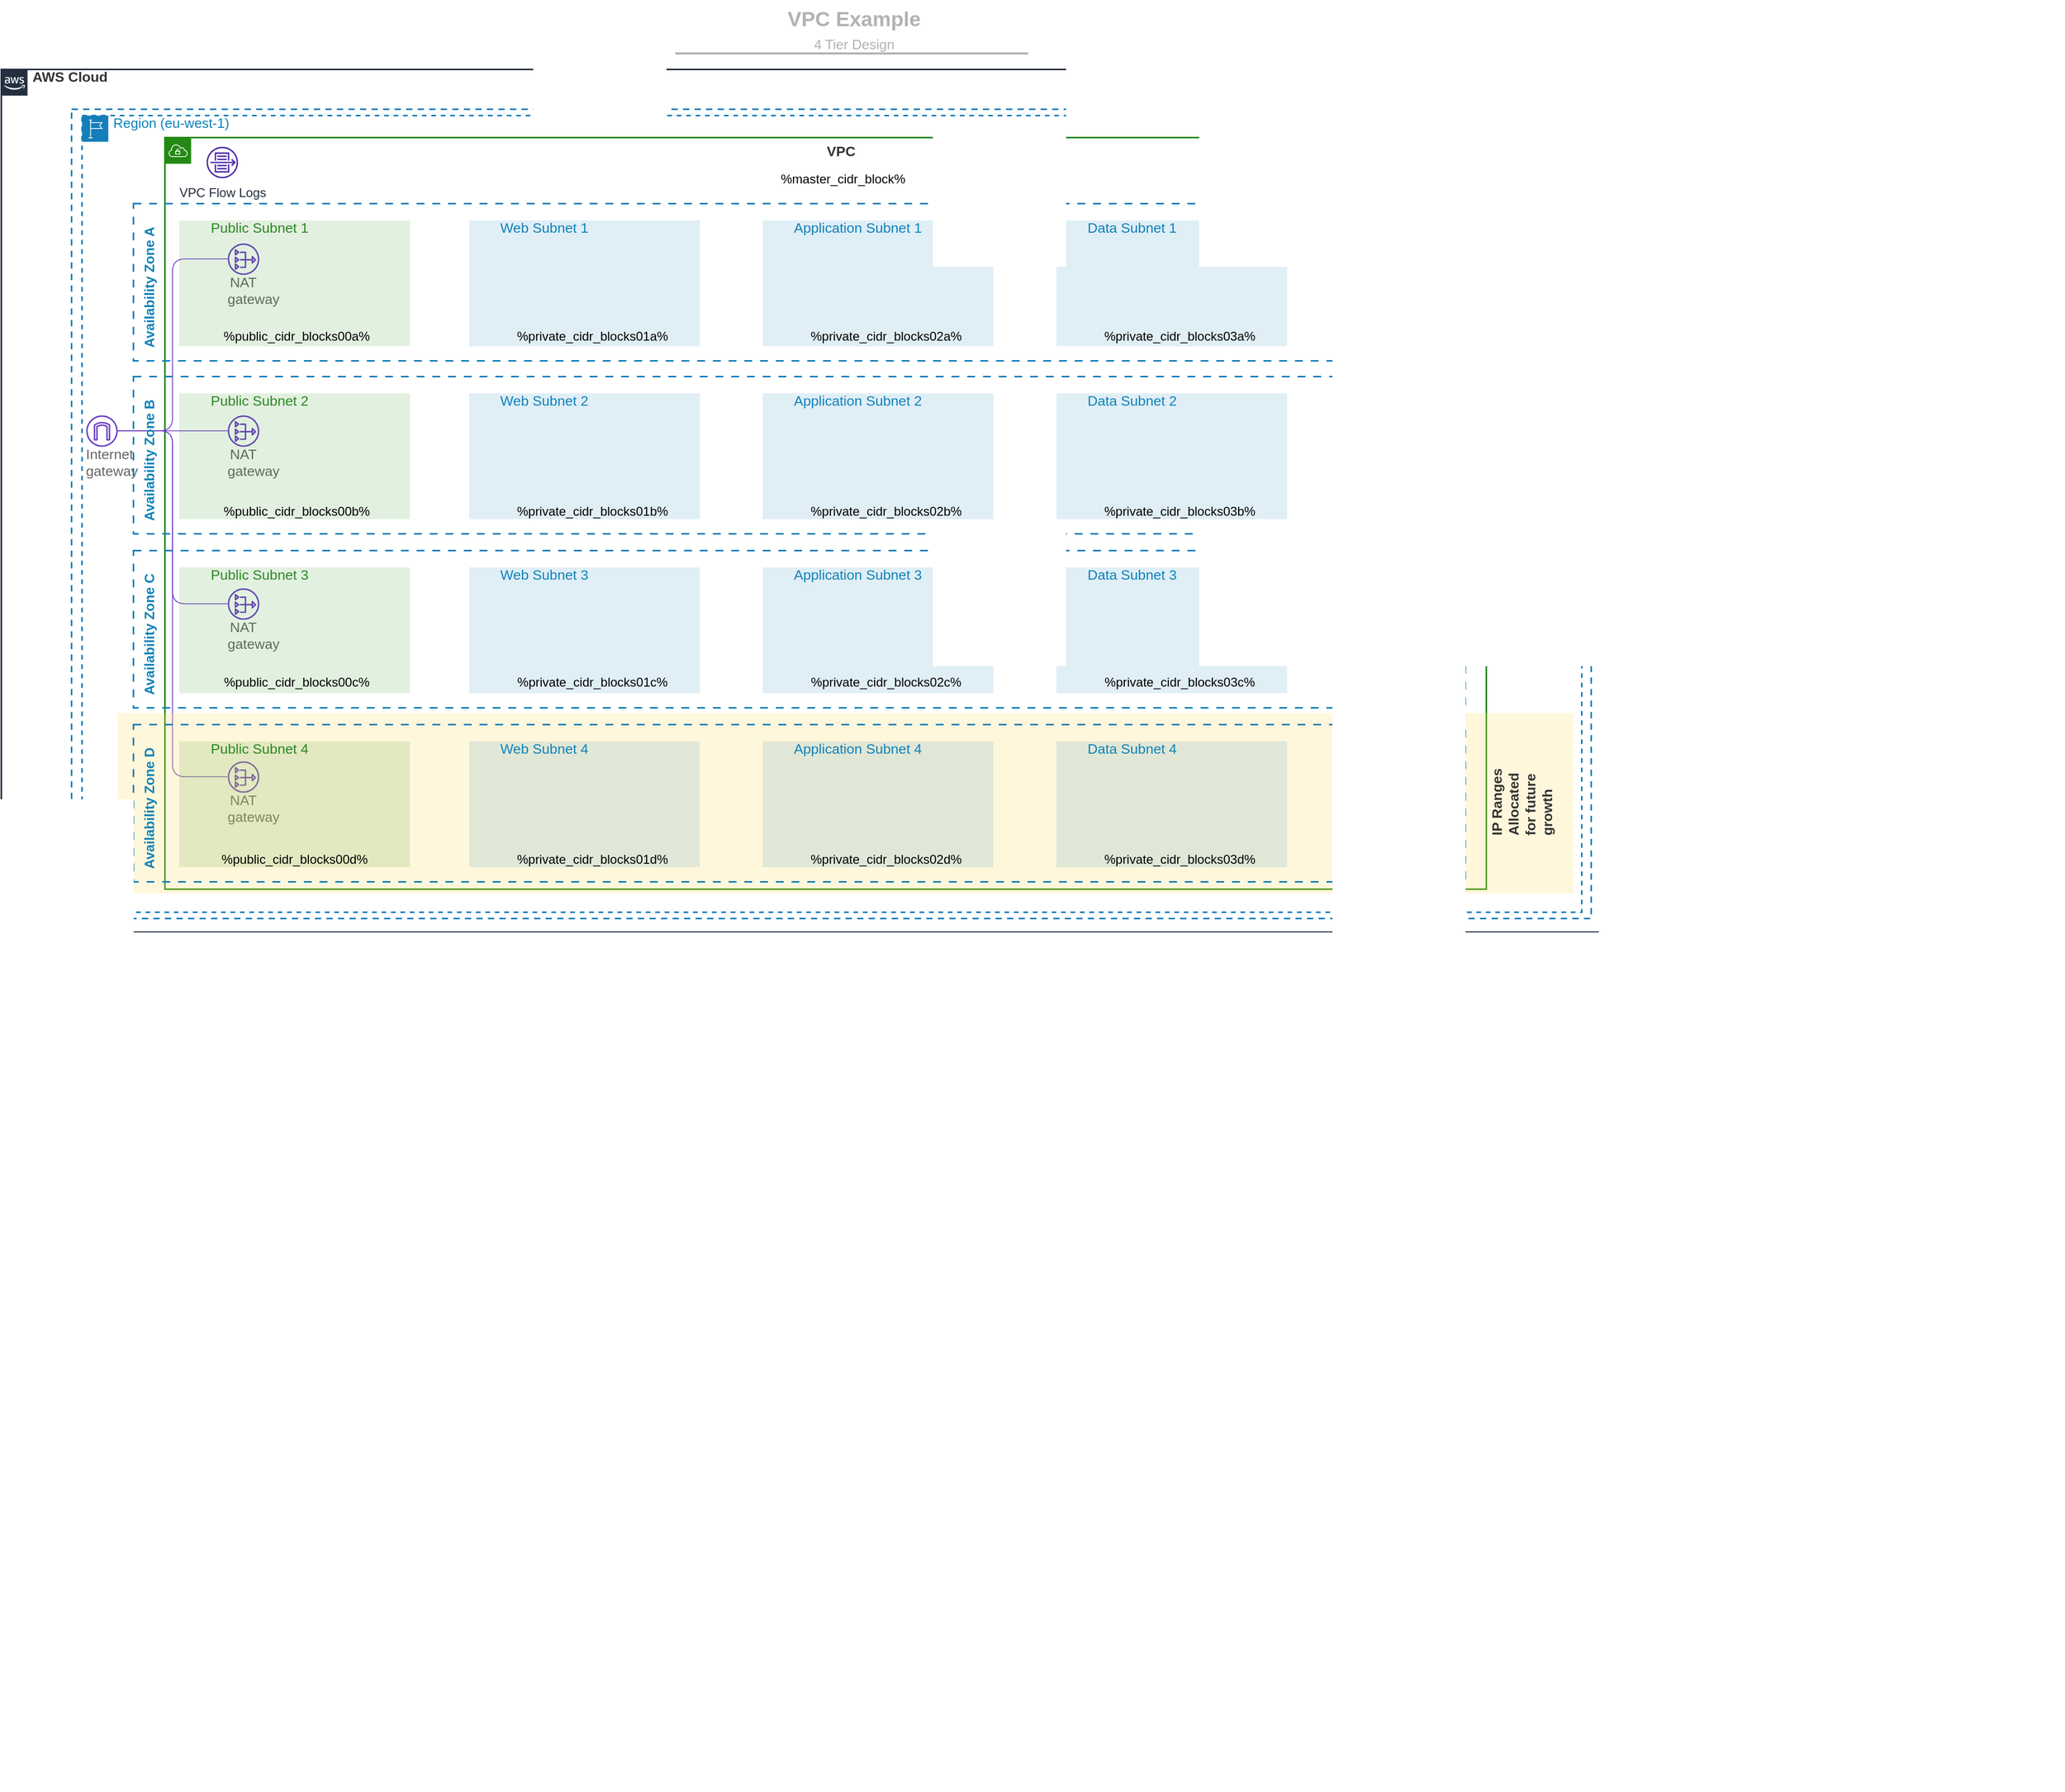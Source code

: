 <mxfile compressed="false" version="20.3.0" type="device">
  <diagram name="4 Tier Design" id="lptEz-B2BHvfUTlyXeJj">
    <mxGraphModel dx="946" dy="1841" grid="1" gridSize="10" guides="1" tooltips="1" connect="1" arrows="1" fold="1" page="1" pageScale="1" pageWidth="1654" pageHeight="1169" math="0" shadow="0">
      <root>
        <mxCell id="pj1l9u-Ld7OoOsmG_GXO-0" />
        <mxCell id="pj1l9u-Ld7OoOsmG_GXO-1" value="Titles Block" style="" parent="pj1l9u-Ld7OoOsmG_GXO-0" />
        <mxCell id="pj1l9u-Ld7OoOsmG_GXO-2" value="" style="group;dropTarget=0;" parent="pj1l9u-Ld7OoOsmG_GXO-1" vertex="1">
          <mxGeometry x="507" y="-1150" width="641" height="89" as="geometry" />
        </mxCell>
        <UserObject AWS_Account_ID="" label="VPC Example" placeholders="1" id="pj1l9u-Ld7OoOsmG_GXO-3">
          <mxCell style="html=1;overflow=block;blockSpacing=1;whiteSpace=wrap;;whiteSpace=wrap;fontSize=19.7;fontColor=#b2b2b2;fontStyle=1;align=center;spacingLeft=7;spacingRight=7;spacingTop=2;spacing=3;strokeOpacity=0;fillOpacity=0;rounded=1;absoluteArcSize=1;arcSize=12;fillColor=#ffffff;strokeWidth=1.5;" parent="pj1l9u-Ld7OoOsmG_GXO-2" vertex="1">
            <mxGeometry width="641" height="30" as="geometry" />
          </mxCell>
        </UserObject>
        <UserObject AWS_Account_ID="" label="" placeholders="1" id="pj1l9u-Ld7OoOsmG_GXO-4">
          <mxCell style="html=1;overflow=block;blockSpacing=1;whiteSpace=wrap;;whiteSpace=wrap;fontSize=11.5;fontColor=#b2b2b2;align=center;spacingLeft=7;spacingRight=7;spacingTop=2;spacing=3;strokeOpacity=0;fillOpacity=0;rounded=1;absoluteArcSize=1;arcSize=12;fillColor=#ffffff;strokeWidth=1.5;" parent="pj1l9u-Ld7OoOsmG_GXO-2" vertex="1">
            <mxGeometry y="45" width="641" height="44" as="geometry" />
          </mxCell>
        </UserObject>
        <UserObject label="%page%" placeholders="1" id="pj1l9u-Ld7OoOsmG_GXO-5">
          <mxCell style="html=1;overflow=block;blockSpacing=1;whiteSpace=wrap;strokeColor=none;fillColor=none;whiteSpace=wrap;fontSize=13;fontColor=#b2b2b2;spacing=3.8;strokeOpacity=100;fillOpacity=100;strokeWidth=0.8;" parent="pj1l9u-Ld7OoOsmG_GXO-2" vertex="1">
            <mxGeometry x="171.77" y="20" width="297.46" height="41" as="geometry" />
          </mxCell>
        </UserObject>
        <UserObject label="" id="pj1l9u-Ld7OoOsmG_GXO-6">
          <mxCell style="html=1;jettySize=18;whiteSpace=wrap;fontSize=13;fontFamily=Helvetica;strokeColor=#b2b2b2;strokeOpacity=100;strokeWidth=2;rounded=0;startArrow=none;;endArrow=none;;endSize=10;startSize=10;" parent="pj1l9u-Ld7OoOsmG_GXO-2" edge="1">
            <mxGeometry width="100" height="100" relative="1" as="geometry">
              <Array as="points" />
              <mxPoint x="150.002" y="50" as="sourcePoint" />
              <mxPoint x="486.463" y="50" as="targetPoint" />
            </mxGeometry>
          </mxCell>
        </UserObject>
        <mxCell id="pj1l9u-Ld7OoOsmG_GXO-7" value="Region" style="" parent="pj1l9u-Ld7OoOsmG_GXO-0" />
        <mxCell id="pj1l9u-Ld7OoOsmG_GXO-8" value="" style="html=1;overflow=block;blockSpacing=1;whiteSpace=wrap;whiteSpace=wrap;fontSize=13.3;fontColor=#333333;fontStyle=1;spacing=0;strokeColor=#232f3e;strokeOpacity=100;fillOpacity=0;fillColor=#000000;strokeWidth=1.5;" parent="pj1l9u-Ld7OoOsmG_GXO-7" vertex="1">
          <mxGeometry x="14" y="-1085" width="1526" height="823" as="geometry" />
        </mxCell>
        <UserObject AWS_Account_ID="" label="AWS Cloud" id="pj1l9u-Ld7OoOsmG_GXO-9">
          <mxCell style="html=1;overflow=block;blockSpacing=1;whiteSpace=wrap;shape=mxgraph.aws4.group;grIcon=mxgraph.aws4.group_aws_cloud_alt;verticalAlign=top;align=left;spacingLeft=30;fillOpacity=100;fillColor=none;whiteSpace=wrap;fontSize=13.3;fontColor=#333333;fontStyle=1;spacing=0;strokeColor=#232f3e;strokeOpacity=100;strokeWidth=1.5;part=1;" parent="pj1l9u-Ld7OoOsmG_GXO-8" vertex="1">
            <mxGeometry width="1526" height="833" as="geometry" />
          </mxCell>
        </UserObject>
        <mxCell id="pj1l9u-Ld7OoOsmG_GXO-10" value="" style="html=1;overflow=block;blockSpacing=1;whiteSpace=wrap;whiteSpace=wrap;fontSize=13;fontColor=#147eba;spacing=0;strokeColor=#147eba;strokeOpacity=100;fillOpacity=0;fillColor=#ffffff;dashed=1;fixDash=1;dashPattern=6 5;strokeWidth=1.5;container=0;" parent="pj1l9u-Ld7OoOsmG_GXO-7" vertex="1">
          <mxGeometry x="81" y="-1047" width="1449" height="772" as="geometry" />
        </mxCell>
        <UserObject AWS_Account_ID="" label="" id="pj1l9u-Ld7OoOsmG_GXO-11">
          <mxCell style="html=1;overflow=block;blockSpacing=1;whiteSpace=wrap;;whiteSpace=wrap;fontSize=13;align=center;spacing=3.8;strokeOpacity=0;fillOpacity=0;fillColor=#ffffff;strokeWidth=1.5;" parent="pj1l9u-Ld7OoOsmG_GXO-7" vertex="1">
            <mxGeometry x="1741" y="492" width="239" height="29" as="geometry" />
          </mxCell>
        </UserObject>
        <UserObject AWS_Account_ID="" label="Region (eu-west-1)" Region="eu-west-1" Type="Region" id="pj1l9u-Ld7OoOsmG_GXO-12">
          <mxCell style="html=1;overflow=block;blockSpacing=1;whiteSpace=wrap;shape=mxgraph.aws4.group;grIcon=mxgraph.aws4.group_region;verticalAlign=top;align=left;spacingLeft=30;fillOpacity=100;dashed=1;fontColor=#0E82B8;fillColor=none;whiteSpace=wrap;fontSize=13;spacing=0;strokeColor=#147eba;strokeOpacity=100;strokeWidth=1.5;part=1;" parent="pj1l9u-Ld7OoOsmG_GXO-7" vertex="1">
            <mxGeometry x="91" y="-1041" width="1430" height="760" as="geometry" />
          </mxCell>
        </UserObject>
        <mxCell id="pj1l9u-Ld7OoOsmG_GXO-17" value="VPC" style="" parent="pj1l9u-Ld7OoOsmG_GXO-0" />
        <object label="" Region="eu-west-1" VPC_ID="" id="pj1l9u-Ld7OoOsmG_GXO-18">
          <mxCell style="group;dropTarget=0;" parent="pj1l9u-Ld7OoOsmG_GXO-17" vertex="1">
            <mxGeometry x="170" y="-1020" width="1260" height="717" as="geometry" />
          </mxCell>
        </object>
        <mxCell id="pj1l9u-Ld7OoOsmG_GXO-19" value="" style="html=1;overflow=block;blockSpacing=1;whiteSpace=wrap;whiteSpace=wrap;fontSize=13.3;fontColor=#333333;fontStyle=1;align=left;spacing=0;strokeColor=#248814;strokeOpacity=100;fillOpacity=0;fillColor=#000000;strokeWidth=1.5;" parent="pj1l9u-Ld7OoOsmG_GXO-18" vertex="1">
          <mxGeometry width="1260" height="717" as="geometry" />
        </mxCell>
        <UserObject AWS_Account_ID="" label="&lt;div style=&quot;display: flex ; justify-content: center ; text-align: center ; align-items: baseline ; font-size: 0 ; line-height: 1.25 ; margin-top: -2px&quot;&gt;&lt;span&gt;&lt;span style=&quot;font-size: 13.3px ; color: rgb(51 , 51 , 51) ; font-weight: bold ; line-height: 2.4&quot;&gt;VPC&lt;/span&gt;&lt;/span&gt;&lt;/div&gt;" Instance_Tenancy="default" CIDR_Block="" Region="eu-west-1" Type="Virtual Private Cloud" VPC_ID="" id="pj1l9u-Ld7OoOsmG_GXO-20">
          <mxCell style="html=1;overflow=block;blockSpacing=1;whiteSpace=wrap;shape=mxgraph.aws4.group;grIcon=mxgraph.aws4.group_vpc;verticalAlign=top;align=left;spacingLeft=30;fillOpacity=100;fontColor=#2C8723;fillColor=none;whiteSpace=wrap;fontSize=13;spacing=0;strokeColor=#248814;strokeOpacity=100;strokeWidth=1.5;part=1;" parent="pj1l9u-Ld7OoOsmG_GXO-19" vertex="1">
            <mxGeometry width="1260" height="717" as="geometry" />
          </mxCell>
        </UserObject>
        <mxCell id="pj1l9u-Ld7OoOsmG_GXO-21" value="VPC Services" style="locked=1;" parent="pj1l9u-Ld7OoOsmG_GXO-0" />
        <mxCell id="pj1l9u-Ld7OoOsmG_GXO-23" value="VPC Flow Logs" style="sketch=0;outlineConnect=0;fontColor=#232F3E;gradientColor=none;fillColor=#4D27AA;strokeColor=none;dashed=0;verticalLabelPosition=bottom;verticalAlign=top;align=center;html=1;fontSize=12;fontStyle=0;aspect=fixed;pointerEvents=1;shape=mxgraph.aws4.flow_logs;" parent="pj1l9u-Ld7OoOsmG_GXO-21" vertex="1">
          <mxGeometry x="210" y="-1011" width="30" height="30" as="geometry" />
        </mxCell>
        <mxCell id="pj1l9u-Ld7OoOsmG_GXO-24" value="NAT GW" style="" parent="pj1l9u-Ld7OoOsmG_GXO-0" />
        <UserObject AWS_Account_ID="" label="NAT gateway" Region="eu-west-1" Availability_Zone="eu-west-1d" Type="NAT Gateway" VPC_ID="" id="pj1l9u-Ld7OoOsmG_GXO-25">
          <mxCell style="html=1;overflow=block;blockSpacing=1;whiteSpace=wrap;shape=mxgraph.aws4.nat_gateway;labelPosition=center;verticalLabelPosition=bottom;align=center;verticalAlign=top;strokeColor=none;whiteSpace=wrap;fontSize=13.3;fontColor=#666666;spacing=0;strokeOpacity=0;fillColor=#693cc5;strokeWidth=1.5;" parent="pj1l9u-Ld7OoOsmG_GXO-24" vertex="1">
            <mxGeometry x="230" y="-425" width="30" height="30" as="geometry" />
          </mxCell>
        </UserObject>
        <UserObject AWS_Account_ID="" label="NAT gateway" Availability_Zone="eu-west-1a" Region="eu-west-1" Type="NAT Gateway" VPC_ID="" id="pj1l9u-Ld7OoOsmG_GXO-26">
          <mxCell style="html=1;overflow=block;blockSpacing=1;whiteSpace=wrap;shape=mxgraph.aws4.nat_gateway;labelPosition=center;verticalLabelPosition=bottom;align=center;verticalAlign=top;strokeColor=none;whiteSpace=wrap;fontSize=13.3;fontColor=#666666;spacing=0;strokeOpacity=0;fillColor=#693cc5;strokeWidth=1.5;" parent="pj1l9u-Ld7OoOsmG_GXO-24" vertex="1">
            <mxGeometry x="230" y="-919" width="30" height="30" as="geometry" />
          </mxCell>
        </UserObject>
        <UserObject AWS_Account_ID="" label="NAT gateway" Region="eu-west-1" Availability_Zone="eu-west-1b" Type="NAT Gateway" VPC_ID="" id="pj1l9u-Ld7OoOsmG_GXO-27">
          <mxCell style="html=1;overflow=block;blockSpacing=1;whiteSpace=wrap;shape=mxgraph.aws4.nat_gateway;labelPosition=center;verticalLabelPosition=bottom;align=center;verticalAlign=top;strokeColor=none;whiteSpace=wrap;fontSize=13.3;fontColor=#666666;spacing=0;strokeOpacity=0;fillColor=#693cc5;strokeWidth=1.5;" parent="pj1l9u-Ld7OoOsmG_GXO-24" vertex="1">
            <mxGeometry x="230" y="-755" width="30" height="30" as="geometry" />
          </mxCell>
        </UserObject>
        <UserObject AWS_Account_ID="" label="Internet gateway" Region="eu-west-1" Type="Internet Gateway" VPC_ID="" id="pj1l9u-Ld7OoOsmG_GXO-28">
          <mxCell style="html=1;overflow=block;blockSpacing=1;whiteSpace=wrap;shape=mxgraph.aws4.internet_gateway;labelPosition=center;verticalLabelPosition=bottom;align=center;verticalAlign=top;strokeColor=none;whiteSpace=wrap;fontSize=13.3;fontColor=#666666;spacing=0;strokeOpacity=0;fillColor=#693cc5;strokeWidth=1.5;" parent="pj1l9u-Ld7OoOsmG_GXO-24" vertex="1">
            <mxGeometry x="95" y="-755" width="30" height="30" as="geometry" />
          </mxCell>
        </UserObject>
        <UserObject AWS_Account_ID="" label="NAT gateway" Region="eu-west-1" Availability_Zone="eu-west-1c" Type="NAT Gateway" VPC_ID="" id="pj1l9u-Ld7OoOsmG_GXO-29">
          <mxCell style="html=1;overflow=block;blockSpacing=1;whiteSpace=wrap;shape=mxgraph.aws4.nat_gateway;labelPosition=center;verticalLabelPosition=bottom;align=center;verticalAlign=top;strokeColor=none;whiteSpace=wrap;fontSize=13.3;fontColor=#666666;spacing=0;strokeOpacity=0;fillColor=#693cc5;strokeWidth=1.5;" parent="pj1l9u-Ld7OoOsmG_GXO-24" vertex="1">
            <mxGeometry x="230" y="-590" width="30" height="30" as="geometry" />
          </mxCell>
        </UserObject>
        <UserObject AWS_Account_ID="" label="" Availability_Zone="eu-west-1a" Region="eu-west-1" VPC_ID="" id="pj1l9u-Ld7OoOsmG_GXO-30">
          <mxCell style="html=1;jettySize=18;whiteSpace=wrap;fontSize=13;strokeColor=#693cc5;strokeOpacity=100;strokeWidth=0.8;rounded=1;arcSize=24;edgeStyle=orthogonalEdgeStyle;startArrow=none;;endArrow=none;;exitX=1;exitY=0.5;exitPerimeter=0;entryX=0;entryY=0.5;entryPerimeter=0;" parent="pj1l9u-Ld7OoOsmG_GXO-24" source="pj1l9u-Ld7OoOsmG_GXO-28" target="pj1l9u-Ld7OoOsmG_GXO-26" edge="1">
            <mxGeometry x="95" y="-905" width="100" height="100" as="geometry">
              <Array as="points" />
            </mxGeometry>
          </mxCell>
        </UserObject>
        <UserObject AWS_Account_ID="" label="" Availability_Zone="eu-west-1b" Region="eu-west-1" id="pj1l9u-Ld7OoOsmG_GXO-31">
          <mxCell style="html=1;jettySize=18;whiteSpace=wrap;fontSize=13;strokeColor=#693cc5;strokeOpacity=100;strokeWidth=0.8;rounded=1;arcSize=24;edgeStyle=orthogonalEdgeStyle;startArrow=none;;endArrow=none;;exitX=0;exitY=0.5;exitPerimeter=0;entryX=1;entryY=0.5;entryPerimeter=0;" parent="pj1l9u-Ld7OoOsmG_GXO-24" source="pj1l9u-Ld7OoOsmG_GXO-27" target="pj1l9u-Ld7OoOsmG_GXO-28" edge="1">
            <mxGeometry x="95" y="-905" width="100" height="100" as="geometry">
              <Array as="points" />
            </mxGeometry>
          </mxCell>
        </UserObject>
        <UserObject AWS_Account_ID="" label="" Availability_Zone="eu-west-1c" Region="eu-west-1" id="pj1l9u-Ld7OoOsmG_GXO-32">
          <mxCell style="html=1;jettySize=18;whiteSpace=wrap;fontSize=13;strokeColor=#693cc5;strokeOpacity=100;strokeWidth=0.8;rounded=1;arcSize=24;edgeStyle=orthogonalEdgeStyle;startArrow=none;;endArrow=none;;exitX=0;exitY=0.5;exitPerimeter=0;entryX=1;entryY=0.5;entryPerimeter=0;" parent="pj1l9u-Ld7OoOsmG_GXO-24" source="pj1l9u-Ld7OoOsmG_GXO-29" target="pj1l9u-Ld7OoOsmG_GXO-28" edge="1">
            <mxGeometry x="95" y="-905" width="100" height="100" as="geometry">
              <Array as="points" />
            </mxGeometry>
          </mxCell>
        </UserObject>
        <UserObject AWS_Account_ID="" label="" Region="eu-west-1" Availability_Zone="eu-west-1d" VPC_ID="" id="pj1l9u-Ld7OoOsmG_GXO-33">
          <mxCell style="html=1;jettySize=18;whiteSpace=wrap;fontSize=13;strokeColor=#693cc5;strokeOpacity=100;strokeWidth=0.8;rounded=1;arcSize=24;edgeStyle=orthogonalEdgeStyle;startArrow=none;;endArrow=none;;exitX=0;exitY=0.5;exitPerimeter=0;entryX=1;entryY=0.5;entryPerimeter=0;" parent="pj1l9u-Ld7OoOsmG_GXO-24" source="pj1l9u-Ld7OoOsmG_GXO-25" target="pj1l9u-Ld7OoOsmG_GXO-28" edge="1">
            <mxGeometry y="-379" width="100" height="100" as="geometry" />
          </mxCell>
        </UserObject>
        <mxCell id="pj1l9u-Ld7OoOsmG_GXO-34" value="eu-west-1d future cap" style="locked=1;" parent="pj1l9u-Ld7OoOsmG_GXO-0" />
        <mxCell id="pj1l9u-Ld7OoOsmG_GXO-35" value="" style="group;dropTarget=0;" parent="pj1l9u-Ld7OoOsmG_GXO-34" vertex="1">
          <mxGeometry x="195" y="357" width="1454" height="200" as="geometry" />
        </mxCell>
        <UserObject AWS_Account_ID="" label="" id="pj1l9u-Ld7OoOsmG_GXO-36">
          <mxCell style="html=1;overflow=block;blockSpacing=1;whiteSpace=wrap;;whiteSpace=wrap;fontSize=13;align=center;spacing=3.8;strokeOpacity=0;fillOpacity=25;fillColor=#ffdf71;strokeWidth=1.5;" parent="pj1l9u-Ld7OoOsmG_GXO-35" vertex="1">
            <mxGeometry x="-70" y="-828" width="1388" height="172" as="geometry" />
          </mxCell>
        </UserObject>
        <UserObject AWS_Account_ID="" label="IP Ranges Allocated for future growth" id="pj1l9u-Ld7OoOsmG_GXO-37">
          <mxCell style="html=1;overflow=block;blockSpacing=1;whiteSpace=wrap;;whiteSpace=wrap;fontSize=13.3;fontColor=#333333;fontStyle=1;align=center;spacingRight=120;spacingTop=10.5;align=left;spacing=3.8;verticalAlign=top;strokeColor=none;fillOpacity=0;rotation=-90;fillColor=#ffffff;strokeWidth=0;" parent="pj1l9u-Ld7OoOsmG_GXO-35" vertex="1">
            <mxGeometry x="1179" y="-867" width="205" height="113" as="geometry" />
          </mxCell>
        </UserObject>
        <object label="eu-west-1d" id="pj1l9u-Ld7OoOsmG_GXO-38">
          <mxCell style="locked=1;" parent="pj1l9u-Ld7OoOsmG_GXO-0" />
        </object>
        <object label="" Availability_Zone="eu-west-1d" Region="eu-west-1" id="pj1l9u-Ld7OoOsmG_GXO-39">
          <mxCell style="group" parent="pj1l9u-Ld7OoOsmG_GXO-38" vertex="1" connectable="0">
            <mxGeometry x="140" y="-460" width="1270" height="150" as="geometry" />
          </mxCell>
        </object>
        <UserObject AWS_Account_ID="" label="" Name="eu-west-1a" Region="eu-west-1" Type="Availability Zone" id="pj1l9u-Ld7OoOsmG_GXO-40">
          <mxCell style="html=1;overflow=block;blockSpacing=1;whiteSpace=wrap;verticalAlign=top;fillColor=none;fillOpacity=100;dashed=1;dashPattern=5 5;fontColor=#0E82B8;strokeOpacity=100;strokeColor=#147eba;whiteSpace=wrap;fontSize=13.3;fontStyle=1;align=center;spacingRight=120;spacingTop=10.5;spacing=0;strokeWidth=1.5;" parent="pj1l9u-Ld7OoOsmG_GXO-39" vertex="1">
            <mxGeometry width="1270" height="150" as="geometry" />
          </mxCell>
        </UserObject>
        <object label="&lt;span style=&quot;color: rgb(14 , 130 , 184) ; font-family: &amp;#34;helvetica&amp;#34; ; font-size: 13px ; font-style: normal ; font-weight: 700 ; letter-spacing: normal ; text-align: center ; text-indent: 0px ; text-transform: none ; word-spacing: 0px ; display: inline ; float: none&quot;&gt;Availability Zone D&lt;/span&gt;" Availability_Zone="eu-west-1d" Region="eu-west-1" id="pj1l9u-Ld7OoOsmG_GXO-41">
          <mxCell style="text;html=1;strokeColor=none;fillColor=none;align=center;verticalAlign=middle;whiteSpace=wrap;rounded=0;rotation=270;labelBackgroundColor=none;" parent="pj1l9u-Ld7OoOsmG_GXO-39" vertex="1">
            <mxGeometry x="-50" y="70" width="130" height="20" as="geometry" />
          </mxCell>
        </object>
        <UserObject AWS_Account_ID="" label="Public Subnet 4" Availability_Zone="eu-west-1d" Subnet_Type="Public" Region="eu-west-1" Type="Subnet" VPC_ID="" id="pj1l9u-Ld7OoOsmG_GXO-44">
          <mxCell style="html=1;overflow=block;blockSpacing=1;whiteSpace=wrap;shape=mxgraph.aws4.group;grIcon=mxgraph.aws4.group_security_group;grStroke=0;verticalAlign=top;align=left;spacingLeft=30;strokeColor=#2C8723;fontColor=#2C8723;fillOpacity=13;fillColor=#248814;whiteSpace=wrap;fontSize=13.3;spacing=0;strokeOpacity=0;strokeWidth=1.5;part=1;" parent="pj1l9u-Ld7OoOsmG_GXO-39" vertex="1">
            <mxGeometry x="43.588" y="16" width="220" height="120" as="geometry" />
          </mxCell>
        </UserObject>
        <object label="" Availability_Zone="eu-west-1" Region="eu-west-1d" Subnet_Type="Private" Type="Subnet" VPC_ID="" id="pj1l9u-Ld7OoOsmG_GXO-45">
          <mxCell style="html=1;overflow=block;blockSpacing=1;whiteSpace=wrap;whiteSpace=wrap;fontSize=13.3;fontColor=#333333;spacing=0;verticalAlign=top;strokeOpacity=0;fillOpacity=0;fillColor=#000000;strokeWidth=1.5;" parent="pj1l9u-Ld7OoOsmG_GXO-39" vertex="1">
            <mxGeometry x="320" y="16" width="220" height="120" as="geometry" />
          </mxCell>
        </object>
        <UserObject AWS_Account_ID="" label="Web Subnet 4" Availability_Zone="eu-west-1a" Subnet_Type="Private" CIDR_Block="" Region="eu-west-1" Type="Subnet" VPC_ID="" id="pj1l9u-Ld7OoOsmG_GXO-46">
          <mxCell style="html=1;overflow=block;blockSpacing=1;whiteSpace=wrap;shape=mxgraph.aws4.group;grIcon=mxgraph.aws4.group_security_group;grStroke=0;verticalAlign=top;align=left;spacingLeft=30;strokeColor=#0E82B8;fontColor=#0E82B8;fillOpacity=13;fillColor=#147eba;whiteSpace=wrap;fontSize=13.3;spacing=0;strokeOpacity=0;strokeWidth=1.5;part=1;" parent="pj1l9u-Ld7OoOsmG_GXO-45" vertex="1">
            <mxGeometry width="220.0" height="120" as="geometry" />
          </mxCell>
        </UserObject>
        <object label="" Availability_Zone="eu-west-1d" Region="eu-west-1" Subnet_Type="Private" Type="Subnet" VPC_ID="" id="pj1l9u-Ld7OoOsmG_GXO-49">
          <mxCell style="html=1;overflow=block;blockSpacing=1;whiteSpace=wrap;whiteSpace=wrap;fontSize=13.3;fontColor=#333333;spacing=0;verticalAlign=top;strokeOpacity=0;fillOpacity=0;fillColor=#000000;strokeWidth=1.5;" parent="pj1l9u-Ld7OoOsmG_GXO-39" vertex="1">
            <mxGeometry x="600" y="16" width="220" height="120" as="geometry" />
          </mxCell>
        </object>
        <UserObject AWS_Account_ID="" label="Application Subnet 4" Availability_Zone="eu-west-1a" Subnet_Type="Private" CIDR_Block="" Region="eu-west-1" Type="Subnet" VPC_ID="" id="pj1l9u-Ld7OoOsmG_GXO-50">
          <mxCell style="html=1;overflow=block;blockSpacing=1;whiteSpace=wrap;shape=mxgraph.aws4.group;grIcon=mxgraph.aws4.group_security_group;grStroke=0;verticalAlign=top;align=left;spacingLeft=30;strokeColor=#0E82B8;fontColor=#0E82B8;fillOpacity=13;fillColor=#147eba;whiteSpace=wrap;fontSize=13.3;spacing=0;strokeOpacity=0;strokeWidth=1.5;part=1;" parent="pj1l9u-Ld7OoOsmG_GXO-49" vertex="1">
            <mxGeometry width="220.0" height="120" as="geometry" />
          </mxCell>
        </UserObject>
        <object label="" Availability_Zone="eu-west-1d" Region="eu-west-1" Subnet_Type="Private" Type="Subnet" VPC_ID="" id="pj1l9u-Ld7OoOsmG_GXO-51">
          <mxCell style="html=1;overflow=block;blockSpacing=1;whiteSpace=wrap;whiteSpace=wrap;fontSize=13.3;fontColor=#333333;spacing=0;verticalAlign=top;strokeOpacity=0;fillOpacity=0;fillColor=#000000;strokeWidth=1.5;" parent="pj1l9u-Ld7OoOsmG_GXO-39" vertex="1">
            <mxGeometry x="880" y="16" width="220" height="120" as="geometry" />
          </mxCell>
        </object>
        <UserObject AWS_Account_ID="" label="Data Subnet 4" Availability_Zone="eu-west-1a" Subnet_Type="Private" CIDR_Block="" Region="eu-west-1" Type="Subnet" VPC_ID="" id="pj1l9u-Ld7OoOsmG_GXO-52">
          <mxCell style="html=1;overflow=block;blockSpacing=1;whiteSpace=wrap;shape=mxgraph.aws4.group;grIcon=mxgraph.aws4.group_security_group;grStroke=0;verticalAlign=top;align=left;spacingLeft=30;strokeColor=#0E82B8;fontColor=#0E82B8;fillOpacity=13;fillColor=#147eba;whiteSpace=wrap;fontSize=13.3;spacing=0;strokeOpacity=0;strokeWidth=1.5;part=1;" parent="pj1l9u-Ld7OoOsmG_GXO-51" vertex="1">
            <mxGeometry width="220.0" height="120" as="geometry" />
          </mxCell>
        </UserObject>
        <object label="eu-west-1c" id="pj1l9u-Ld7OoOsmG_GXO-53">
          <mxCell style="locked=1;" parent="pj1l9u-Ld7OoOsmG_GXO-0" />
        </object>
        <object label="" Availability_Zone="eu-west-1c" Region="eu-west-1" id="pj1l9u-Ld7OoOsmG_GXO-54">
          <mxCell style="group" parent="pj1l9u-Ld7OoOsmG_GXO-53" vertex="1" connectable="0">
            <mxGeometry x="140" y="-626" width="1270" height="150" as="geometry" />
          </mxCell>
        </object>
        <UserObject AWS_Account_ID="" label="" Name="eu-west-1a" Region="eu-west-1" Type="Availability Zone" id="pj1l9u-Ld7OoOsmG_GXO-55">
          <mxCell style="html=1;overflow=block;blockSpacing=1;whiteSpace=wrap;verticalAlign=top;fillColor=none;fillOpacity=100;dashed=1;dashPattern=5 5;fontColor=#0E82B8;strokeOpacity=100;strokeColor=#147eba;whiteSpace=wrap;fontSize=13.3;fontStyle=1;align=center;spacingRight=120;spacingTop=10.5;spacing=0;strokeWidth=1.5;" parent="pj1l9u-Ld7OoOsmG_GXO-54" vertex="1">
            <mxGeometry width="1270" height="150" as="geometry" />
          </mxCell>
        </UserObject>
        <object label="&lt;span style=&quot;color: rgb(14 , 130 , 184) ; font-family: &amp;#34;helvetica&amp;#34; ; font-size: 13px ; font-style: normal ; font-weight: 700 ; letter-spacing: normal ; text-align: center ; text-indent: 0px ; text-transform: none ; word-spacing: 0px ; display: inline ; float: none&quot;&gt;Availability Zone C&lt;/span&gt;" Availability_Zone="eu-west-1c" Region="eu-west-1" id="pj1l9u-Ld7OoOsmG_GXO-56">
          <mxCell style="text;html=1;strokeColor=none;fillColor=none;align=center;verticalAlign=middle;whiteSpace=wrap;rounded=0;rotation=270;labelBackgroundColor=none;" parent="pj1l9u-Ld7OoOsmG_GXO-54" vertex="1">
            <mxGeometry x="-50" y="70" width="130" height="20" as="geometry" />
          </mxCell>
        </object>
        <UserObject AWS_Account_ID="" label="Public Subnet 3" Availability_Zone="eu-west-1c" Subnet_Type="Public" Region="eu-west-1" Type="Subnet" VPC_ID="" id="pj1l9u-Ld7OoOsmG_GXO-59">
          <mxCell style="html=1;overflow=block;blockSpacing=1;whiteSpace=wrap;shape=mxgraph.aws4.group;grIcon=mxgraph.aws4.group_security_group;grStroke=0;verticalAlign=top;align=left;spacingLeft=30;strokeColor=#2C8723;fontColor=#2C8723;fillOpacity=13;fillColor=#248814;whiteSpace=wrap;fontSize=13.3;spacing=0;strokeOpacity=0;strokeWidth=1.5;part=1;" parent="pj1l9u-Ld7OoOsmG_GXO-54" vertex="1">
            <mxGeometry x="43.588" y="16" width="220" height="120" as="geometry" />
          </mxCell>
        </UserObject>
        <object label="" Availability_Zone="eu-west-1" Region="eu-west-1c" Subnet_Type="Private" Type="Subnet" VPC_ID="" id="pj1l9u-Ld7OoOsmG_GXO-60">
          <mxCell style="html=1;overflow=block;blockSpacing=1;whiteSpace=wrap;whiteSpace=wrap;fontSize=13.3;fontColor=#333333;spacing=0;verticalAlign=top;strokeOpacity=0;fillOpacity=0;fillColor=#000000;strokeWidth=1.5;" parent="pj1l9u-Ld7OoOsmG_GXO-54" vertex="1">
            <mxGeometry x="320" y="16" width="220" height="120" as="geometry" />
          </mxCell>
        </object>
        <UserObject AWS_Account_ID="" label="Web Subnet 3" Availability_Zone="eu-west-1a" Subnet_Type="Private" CIDR_Block="" Region="eu-west-1" Type="Subnet" VPC_ID="" id="pj1l9u-Ld7OoOsmG_GXO-61">
          <mxCell style="html=1;overflow=block;blockSpacing=1;whiteSpace=wrap;shape=mxgraph.aws4.group;grIcon=mxgraph.aws4.group_security_group;grStroke=0;verticalAlign=top;align=left;spacingLeft=30;strokeColor=#0E82B8;fontColor=#0E82B8;fillOpacity=13;fillColor=#147eba;whiteSpace=wrap;fontSize=13.3;spacing=0;strokeOpacity=0;strokeWidth=1.5;part=1;" parent="pj1l9u-Ld7OoOsmG_GXO-60" vertex="1">
            <mxGeometry width="220.0" height="120" as="geometry" />
          </mxCell>
        </UserObject>
        <object label="" Availability_Zone="eu-west-1c" Region="eu-west-1" Subnet_Type="Private" Type="Subnet" VPC_ID="" id="pj1l9u-Ld7OoOsmG_GXO-64">
          <mxCell style="html=1;overflow=block;blockSpacing=1;whiteSpace=wrap;whiteSpace=wrap;fontSize=13.3;fontColor=#333333;spacing=0;verticalAlign=top;strokeOpacity=0;fillOpacity=0;fillColor=#000000;strokeWidth=1.5;" parent="pj1l9u-Ld7OoOsmG_GXO-54" vertex="1">
            <mxGeometry x="600" y="16" width="180" height="120" as="geometry" />
          </mxCell>
        </object>
        <UserObject AWS_Account_ID="" label="Application Subnet 3" Availability_Zone="eu-west-1a" Subnet_Type="Private" CIDR_Block="" Region="eu-west-1" Type="Subnet" VPC_ID="" id="pj1l9u-Ld7OoOsmG_GXO-65">
          <mxCell style="html=1;overflow=block;blockSpacing=1;whiteSpace=wrap;shape=mxgraph.aws4.group;grIcon=mxgraph.aws4.group_security_group;grStroke=0;verticalAlign=top;align=left;spacingLeft=30;strokeColor=#0E82B8;fontColor=#0E82B8;fillOpacity=13;fillColor=#147eba;whiteSpace=wrap;fontSize=13.3;spacing=0;strokeOpacity=0;strokeWidth=1.5;part=1;" parent="pj1l9u-Ld7OoOsmG_GXO-64" vertex="1">
            <mxGeometry width="220" height="120" as="geometry" />
          </mxCell>
        </UserObject>
        <object label="" Availability_Zone="eu-west-1c" Region="eu-west-1" Subnet_Type="Private" Type="Subnet" VPC_ID="" id="pj1l9u-Ld7OoOsmG_GXO-66">
          <mxCell style="html=1;overflow=block;blockSpacing=1;whiteSpace=wrap;whiteSpace=wrap;fontSize=13.3;fontColor=#333333;spacing=0;verticalAlign=top;strokeOpacity=0;fillOpacity=0;fillColor=#000000;strokeWidth=1.5;" parent="pj1l9u-Ld7OoOsmG_GXO-54" vertex="1">
            <mxGeometry x="880" y="16" width="220" height="120" as="geometry" />
          </mxCell>
        </object>
        <UserObject AWS_Account_ID="" label="Data Subnet 3" Availability_Zone="eu-west-1a" Subnet_Type="Private" CIDR_Block="" Region="eu-west-1" Type="Subnet" VPC_ID="" id="pj1l9u-Ld7OoOsmG_GXO-67">
          <mxCell style="html=1;overflow=block;blockSpacing=1;whiteSpace=wrap;shape=mxgraph.aws4.group;grIcon=mxgraph.aws4.group_security_group;grStroke=0;verticalAlign=top;align=left;spacingLeft=30;strokeColor=#0E82B8;fontColor=#0E82B8;fillOpacity=13;fillColor=#147eba;whiteSpace=wrap;fontSize=13.3;spacing=0;strokeOpacity=0;strokeWidth=1.5;part=1;" parent="pj1l9u-Ld7OoOsmG_GXO-66" vertex="1">
            <mxGeometry width="220.0" height="120" as="geometry" />
          </mxCell>
        </UserObject>
        <mxCell id="pj1l9u-Ld7OoOsmG_GXO-68" value="eu-west-1b" style="locked=1;" parent="pj1l9u-Ld7OoOsmG_GXO-0" />
        <object label="" Availability_Zone="eu-west-1b" Region="eu-west-1" id="pj1l9u-Ld7OoOsmG_GXO-69">
          <mxCell style="group" parent="pj1l9u-Ld7OoOsmG_GXO-68" vertex="1" connectable="0">
            <mxGeometry x="140" y="-792" width="1270" height="150" as="geometry" />
          </mxCell>
        </object>
        <UserObject AWS_Account_ID="" label="" Name="eu-west-1a" Region="eu-west-1" Type="Availability Zone" id="pj1l9u-Ld7OoOsmG_GXO-70">
          <mxCell style="html=1;overflow=block;blockSpacing=1;whiteSpace=wrap;verticalAlign=top;fillColor=none;fillOpacity=100;dashed=1;dashPattern=5 5;fontColor=#0E82B8;strokeOpacity=100;strokeColor=#147eba;whiteSpace=wrap;fontSize=13.3;fontStyle=1;align=center;spacingRight=120;spacingTop=10.5;spacing=0;strokeWidth=1.5;" parent="pj1l9u-Ld7OoOsmG_GXO-69" vertex="1">
            <mxGeometry width="1270" height="150" as="geometry" />
          </mxCell>
        </UserObject>
        <object label="&lt;span style=&quot;color: rgb(14 , 130 , 184) ; font-family: &amp;#34;helvetica&amp;#34; ; font-size: 13px ; font-style: normal ; font-weight: 700 ; letter-spacing: normal ; text-align: center ; text-indent: 0px ; text-transform: none ; word-spacing: 0px ; display: inline ; float: none&quot;&gt;Availability Zone B&lt;/span&gt;" Availability_Zone="eu-west-1b" Region="eu-west-1" id="pj1l9u-Ld7OoOsmG_GXO-71">
          <mxCell style="text;html=1;strokeColor=none;fillColor=none;align=center;verticalAlign=middle;whiteSpace=wrap;rounded=0;rotation=270;labelBackgroundColor=none;" parent="pj1l9u-Ld7OoOsmG_GXO-69" vertex="1">
            <mxGeometry x="-50" y="70" width="130" height="20" as="geometry" />
          </mxCell>
        </object>
        <UserObject AWS_Account_ID="" label="Public Subnet 2" Availability_Zone="eu-west-1b" Subnet_Type="Public" Region="eu-west-1" Type="Subnet" VPC_ID="" id="pj1l9u-Ld7OoOsmG_GXO-74">
          <mxCell style="html=1;overflow=block;blockSpacing=1;whiteSpace=wrap;shape=mxgraph.aws4.group;grIcon=mxgraph.aws4.group_security_group;grStroke=0;verticalAlign=top;align=left;spacingLeft=30;strokeColor=#2C8723;fontColor=#2C8723;fillOpacity=13;fillColor=#248814;whiteSpace=wrap;fontSize=13.3;spacing=0;strokeOpacity=0;strokeWidth=1.5;part=1;" parent="pj1l9u-Ld7OoOsmG_GXO-69" vertex="1">
            <mxGeometry x="43.588" y="16" width="220" height="120" as="geometry" />
          </mxCell>
        </UserObject>
        <object label="" Availability_Zone="eu-west-1" Region="eu-west-1b" Subnet_Type="Private" Type="Subnet" VPC_ID="" id="pj1l9u-Ld7OoOsmG_GXO-75">
          <mxCell style="html=1;overflow=block;blockSpacing=1;whiteSpace=wrap;whiteSpace=wrap;fontSize=13.3;fontColor=#333333;spacing=0;verticalAlign=top;strokeOpacity=0;fillOpacity=0;fillColor=#000000;strokeWidth=1.5;" parent="pj1l9u-Ld7OoOsmG_GXO-69" vertex="1">
            <mxGeometry x="320" y="16" width="220" height="120" as="geometry" />
          </mxCell>
        </object>
        <UserObject AWS_Account_ID="" label="Web Subnet 2" Availability_Zone="eu-west-1a" Subnet_Type="Private" CIDR_Block="" Region="eu-west-1" Type="Subnet" VPC_ID="" id="pj1l9u-Ld7OoOsmG_GXO-76">
          <mxCell style="html=1;overflow=block;blockSpacing=1;whiteSpace=wrap;shape=mxgraph.aws4.group;grIcon=mxgraph.aws4.group_security_group;grStroke=0;verticalAlign=top;align=left;spacingLeft=30;strokeColor=#0E82B8;fontColor=#0E82B8;fillOpacity=13;fillColor=#147eba;whiteSpace=wrap;fontSize=13.3;spacing=0;strokeOpacity=0;strokeWidth=1.5;part=1;" parent="pj1l9u-Ld7OoOsmG_GXO-75" vertex="1">
            <mxGeometry width="220.0" height="120" as="geometry" />
          </mxCell>
        </UserObject>
        <object label="" Availability_Zone="eu-west-1b" Region="eu-west-1" Subnet_Type="Private" Type="Subnet" VPC_ID="" id="pj1l9u-Ld7OoOsmG_GXO-79">
          <mxCell style="html=1;overflow=block;blockSpacing=1;whiteSpace=wrap;whiteSpace=wrap;fontSize=13.3;fontColor=#333333;spacing=0;verticalAlign=top;strokeOpacity=0;fillOpacity=0;fillColor=#000000;strokeWidth=1.5;" parent="pj1l9u-Ld7OoOsmG_GXO-69" vertex="1">
            <mxGeometry x="600" y="16" width="220" height="120" as="geometry" />
          </mxCell>
        </object>
        <UserObject AWS_Account_ID="" label="Application Subnet 2" Availability_Zone="eu-west-1a" Subnet_Type="Private" CIDR_Block="" Region="eu-west-1" Type="Subnet" VPC_ID="" id="pj1l9u-Ld7OoOsmG_GXO-80">
          <mxCell style="html=1;overflow=block;blockSpacing=1;whiteSpace=wrap;shape=mxgraph.aws4.group;grIcon=mxgraph.aws4.group_security_group;grStroke=0;verticalAlign=top;align=left;spacingLeft=30;strokeColor=#0E82B8;fontColor=#0E82B8;fillOpacity=13;fillColor=#147eba;whiteSpace=wrap;fontSize=13.3;spacing=0;strokeOpacity=0;strokeWidth=1.5;part=1;" parent="pj1l9u-Ld7OoOsmG_GXO-79" vertex="1">
            <mxGeometry width="220.0" height="120" as="geometry" />
          </mxCell>
        </UserObject>
        <object label="" Availability_Zone="eu-west-1b" Region="eu-west-1" Subnet_Type="Private" Type="Subnet" VPC_ID="" id="pj1l9u-Ld7OoOsmG_GXO-81">
          <mxCell style="html=1;overflow=block;blockSpacing=1;whiteSpace=wrap;whiteSpace=wrap;fontSize=13.3;fontColor=#333333;spacing=0;verticalAlign=top;strokeOpacity=0;fillOpacity=0;fillColor=#000000;strokeWidth=1.5;" parent="pj1l9u-Ld7OoOsmG_GXO-69" vertex="1">
            <mxGeometry x="880" y="16" width="220" height="120" as="geometry" />
          </mxCell>
        </object>
        <UserObject AWS_Account_ID="" label="Data Subnet 2" Availability_Zone="eu-west-1a" Subnet_Type="Private" CIDR_Block="" Region="eu-west-1" Type="Subnet" VPC_ID="" id="pj1l9u-Ld7OoOsmG_GXO-82">
          <mxCell style="html=1;overflow=block;blockSpacing=1;whiteSpace=wrap;shape=mxgraph.aws4.group;grIcon=mxgraph.aws4.group_security_group;grStroke=0;verticalAlign=top;align=left;spacingLeft=30;strokeColor=#0E82B8;fontColor=#0E82B8;fillOpacity=13;fillColor=#147eba;whiteSpace=wrap;fontSize=13.3;spacing=0;strokeOpacity=0;strokeWidth=1.5;part=1;" parent="pj1l9u-Ld7OoOsmG_GXO-81" vertex="1">
            <mxGeometry width="220.0" height="120" as="geometry" />
          </mxCell>
        </UserObject>
        <mxCell id="pj1l9u-Ld7OoOsmG_GXO-83" value="eu-west-1a" style="locked=1;" parent="pj1l9u-Ld7OoOsmG_GXO-0" />
        <UserObject AWS_Account_ID="" label="" Name="eu-west-1a" Region="eu-west-1" Type="Availability Zone" id="pj1l9u-Ld7OoOsmG_GXO-84">
          <mxCell style="html=1;overflow=block;blockSpacing=1;whiteSpace=wrap;verticalAlign=top;fillColor=none;fillOpacity=100;dashed=1;dashPattern=5 5;fontColor=#0E82B8;strokeOpacity=100;strokeColor=#147eba;whiteSpace=wrap;fontSize=13.3;fontStyle=1;align=center;spacingRight=120;spacingTop=10.5;spacing=0;strokeWidth=1.5;" parent="pj1l9u-Ld7OoOsmG_GXO-83" vertex="1">
            <mxGeometry x="140" y="-957" width="1270" height="150" as="geometry" />
          </mxCell>
        </UserObject>
        <object label="" Availability_Zone="eu-west-1a" Region="eu-west-1" VPC_ID="" id="pj1l9u-Ld7OoOsmG_GXO-85">
          <mxCell style="group;dropTarget=0;horizontal=1;direction=east;" parent="pj1l9u-Ld7OoOsmG_GXO-83" vertex="1">
            <mxGeometry x="140" y="-957" width="1315" height="150" as="geometry" />
          </mxCell>
        </object>
        <mxCell id="pj1l9u-Ld7OoOsmG_GXO-86" value="" style="html=1;overflow=block;blockSpacing=1;whiteSpace=wrap;whiteSpace=wrap;fontSize=13.3;fontColor=#333333;spacing=0;verticalAlign=top;strokeOpacity=0;fillOpacity=0;fillColor=#000000;strokeWidth=1.5;container=0;" parent="pj1l9u-Ld7OoOsmG_GXO-85" vertex="1">
          <mxGeometry x="43.588" y="16" width="1271.412" height="134" as="geometry" />
        </mxCell>
        <UserObject AWS_Account_ID="" label="Public Subnet 1" Availability_Zone="eu-west-1a" Subnet_Type="Public" Region="eu-west-1" Type="Subnet" VPC_ID="" id="pj1l9u-Ld7OoOsmG_GXO-87">
          <mxCell style="html=1;overflow=block;blockSpacing=1;whiteSpace=wrap;shape=mxgraph.aws4.group;grIcon=mxgraph.aws4.group_security_group;grStroke=0;verticalAlign=top;align=left;spacingLeft=30;strokeColor=#2C8723;fontColor=#2C8723;fillOpacity=13;fillColor=#248814;whiteSpace=wrap;fontSize=13.3;spacing=0;strokeOpacity=0;strokeWidth=1.5;part=1;" parent="pj1l9u-Ld7OoOsmG_GXO-85" vertex="1">
            <mxGeometry x="43.588" y="16" width="220" height="120" as="geometry" />
          </mxCell>
        </UserObject>
        <object label="" Availability_Zone="eu-west-1a" Region="eu-west-1" Subnet_Type="Private" Type="Subnet" VPC_ID="" id="pj1l9u-Ld7OoOsmG_GXO-88">
          <mxCell style="html=1;overflow=block;blockSpacing=1;whiteSpace=wrap;whiteSpace=wrap;fontSize=13.3;fontColor=#333333;spacing=0;verticalAlign=top;strokeOpacity=0;fillOpacity=0;fillColor=#000000;strokeWidth=1.5;" parent="pj1l9u-Ld7OoOsmG_GXO-85" vertex="1">
            <mxGeometry x="320" y="16" width="220" height="120" as="geometry" />
          </mxCell>
        </object>
        <UserObject AWS_Account_ID="" label="Web Subnet 1" Availability_Zone="eu-west-1a" Subnet_Type="Private" CIDR_Block="" Region="eu-west-1" Type="Subnet" VPC_ID="" id="pj1l9u-Ld7OoOsmG_GXO-89">
          <mxCell style="html=1;overflow=block;blockSpacing=1;whiteSpace=wrap;shape=mxgraph.aws4.group;grIcon=mxgraph.aws4.group_security_group;grStroke=0;verticalAlign=top;align=left;spacingLeft=30;strokeColor=#0E82B8;fontColor=#0E82B8;fillOpacity=13;fillColor=#147eba;whiteSpace=wrap;fontSize=13.3;spacing=0;strokeOpacity=0;strokeWidth=1.5;part=1;" parent="pj1l9u-Ld7OoOsmG_GXO-88" vertex="1">
            <mxGeometry width="220.0" height="120" as="geometry" />
          </mxCell>
        </UserObject>
        <object label="" Availability_Zone="eu-west-1a" Region="eu-west-1" Subnet_Type="Private" Type="Subnet" VPC_ID="" id="pj1l9u-Ld7OoOsmG_GXO-92">
          <mxCell style="html=1;overflow=block;blockSpacing=1;whiteSpace=wrap;whiteSpace=wrap;fontSize=13.3;fontColor=#333333;spacing=0;verticalAlign=top;strokeOpacity=0;fillOpacity=0;fillColor=#000000;strokeWidth=1.5;" parent="pj1l9u-Ld7OoOsmG_GXO-85" vertex="1">
            <mxGeometry x="600" y="16" width="220" height="120" as="geometry" />
          </mxCell>
        </object>
        <UserObject AWS_Account_ID="" label="Application Subnet 1" Availability_Zone="eu-west-1a" Subnet_Type="Private" CIDR_Block="" Region="eu-west-1" Type="Subnet" VPC_ID="" id="pj1l9u-Ld7OoOsmG_GXO-93">
          <mxCell style="html=1;overflow=block;blockSpacing=1;whiteSpace=wrap;shape=mxgraph.aws4.group;grIcon=mxgraph.aws4.group_security_group;grStroke=0;verticalAlign=top;align=left;spacingLeft=30;strokeColor=#0E82B8;fontColor=#0E82B8;fillOpacity=13;fillColor=#147eba;whiteSpace=wrap;fontSize=13.3;spacing=0;strokeOpacity=0;strokeWidth=1.5;part=1;" parent="pj1l9u-Ld7OoOsmG_GXO-92" vertex="1">
            <mxGeometry width="220.0" height="120" as="geometry" />
          </mxCell>
        </UserObject>
        <object label="" Availability_Zone="eu-west-1a" Region="eu-west-1" Subnet_Type="Private" Type="Subnet" VPC_ID="" id="pj1l9u-Ld7OoOsmG_GXO-94">
          <mxCell style="html=1;overflow=block;blockSpacing=1;whiteSpace=wrap;whiteSpace=wrap;fontSize=13.3;fontColor=#333333;spacing=0;verticalAlign=top;strokeOpacity=0;fillOpacity=0;fillColor=#000000;strokeWidth=1.5;" parent="pj1l9u-Ld7OoOsmG_GXO-85" vertex="1">
            <mxGeometry x="880" y="16" width="220" height="120" as="geometry" />
          </mxCell>
        </object>
        <UserObject AWS_Account_ID="" label="Data Subnet 1" Availability_Zone="eu-west-1a" Subnet_Type="Private" CIDR_Block="" Region="eu-west-1" Type="Subnet" VPC_ID="" id="pj1l9u-Ld7OoOsmG_GXO-95">
          <mxCell style="html=1;overflow=block;blockSpacing=1;whiteSpace=wrap;shape=mxgraph.aws4.group;grIcon=mxgraph.aws4.group_security_group;grStroke=0;verticalAlign=top;align=left;spacingLeft=30;strokeColor=#0E82B8;fontColor=#0E82B8;fillOpacity=13;fillColor=#147eba;whiteSpace=wrap;fontSize=13.3;spacing=0;strokeOpacity=0;strokeWidth=1.5;part=1;" parent="pj1l9u-Ld7OoOsmG_GXO-94" vertex="1">
            <mxGeometry width="220.0" height="120" as="geometry" />
          </mxCell>
        </UserObject>
        <object label="&lt;span style=&quot;color: rgb(14 , 130 , 184) ; font-family: &amp;#34;helvetica&amp;#34; ; font-size: 13px ; font-style: normal ; font-weight: 700 ; letter-spacing: normal ; text-align: center ; text-indent: 0px ; text-transform: none ; word-spacing: 0px ; display: inline ; float: none&quot;&gt;Availability Zone A&lt;/span&gt;" Availability_Zone="eu-west-1a" Region="eu-west-1" VPC_ID="" id="pj1l9u-Ld7OoOsmG_GXO-96">
          <mxCell style="text;html=1;strokeColor=none;fillColor=none;align=center;verticalAlign=middle;whiteSpace=wrap;rounded=0;rotation=270;labelBackgroundColor=none;" parent="pj1l9u-Ld7OoOsmG_GXO-83" vertex="1">
            <mxGeometry x="90" y="-887" width="130" height="20" as="geometry" />
          </mxCell>
        </object>
        <mxCell id="Eo25j14j2uIU8A9BkdMR-1" value="cidr_ranges" style="locked=1;" parent="pj1l9u-Ld7OoOsmG_GXO-0" />
        <mxCell id="Eo25j14j2uIU8A9BkdMR-3" value="%master_cidr_block%" style="text;html=1;strokeColor=none;fillColor=none;align=center;verticalAlign=middle;whiteSpace=wrap;rounded=0;" parent="Eo25j14j2uIU8A9BkdMR-1" vertex="1">
          <mxGeometry x="783" y="-995" width="68" height="30" as="geometry" />
        </mxCell>
        <mxCell id="Eo25j14j2uIU8A9BkdMR-4" value="%public_cidr_blocks00a%" style="text;html=1;strokeColor=none;fillColor=none;align=center;verticalAlign=middle;whiteSpace=wrap;rounded=0;" parent="Eo25j14j2uIU8A9BkdMR-1" vertex="1">
          <mxGeometry x="266" y="-845" width="60" height="30" as="geometry" />
        </mxCell>
        <mxCell id="Eo25j14j2uIU8A9BkdMR-5" value="%public_cidr_blocks00b%" style="text;html=1;strokeColor=none;fillColor=none;align=center;verticalAlign=middle;whiteSpace=wrap;rounded=0;" parent="Eo25j14j2uIU8A9BkdMR-1" vertex="1">
          <mxGeometry x="266" y="-678" width="60" height="30" as="geometry" />
        </mxCell>
        <mxCell id="Eo25j14j2uIU8A9BkdMR-6" value="%public_cidr_blocks00c%" style="text;html=1;strokeColor=none;fillColor=none;align=center;verticalAlign=middle;whiteSpace=wrap;rounded=0;" parent="Eo25j14j2uIU8A9BkdMR-1" vertex="1">
          <mxGeometry x="266" y="-515" width="60" height="30" as="geometry" />
        </mxCell>
        <mxCell id="Eo25j14j2uIU8A9BkdMR-7" value="%public_cidr_blocks00d%" style="text;html=1;strokeColor=none;fillColor=none;align=center;verticalAlign=middle;whiteSpace=wrap;rounded=0;" parent="Eo25j14j2uIU8A9BkdMR-1" vertex="1">
          <mxGeometry x="264" y="-346" width="60" height="30" as="geometry" />
        </mxCell>
        <mxCell id="Eo25j14j2uIU8A9BkdMR-8" value="%private_cidr_blocks01a%" style="text;html=1;strokeColor=none;fillColor=none;align=center;verticalAlign=middle;whiteSpace=wrap;rounded=0;" parent="Eo25j14j2uIU8A9BkdMR-1" vertex="1">
          <mxGeometry x="548" y="-845" width="60" height="30" as="geometry" />
        </mxCell>
        <mxCell id="Eo25j14j2uIU8A9BkdMR-9" value="%private_cidr_blocks01b%" style="text;html=1;strokeColor=none;fillColor=none;align=center;verticalAlign=middle;whiteSpace=wrap;rounded=0;" parent="Eo25j14j2uIU8A9BkdMR-1" vertex="1">
          <mxGeometry x="548" y="-678" width="60" height="30" as="geometry" />
        </mxCell>
        <mxCell id="Eo25j14j2uIU8A9BkdMR-10" value="%private_cidr_blocks01c%" style="text;html=1;strokeColor=none;fillColor=none;align=center;verticalAlign=middle;whiteSpace=wrap;rounded=0;" parent="Eo25j14j2uIU8A9BkdMR-1" vertex="1">
          <mxGeometry x="548" y="-515" width="60" height="30" as="geometry" />
        </mxCell>
        <mxCell id="Eo25j14j2uIU8A9BkdMR-11" value="%private_cidr_blocks01d%" style="text;html=1;strokeColor=none;fillColor=none;align=center;verticalAlign=middle;whiteSpace=wrap;rounded=0;" parent="Eo25j14j2uIU8A9BkdMR-1" vertex="1">
          <mxGeometry x="548" y="-346" width="60" height="30" as="geometry" />
        </mxCell>
        <mxCell id="Eo25j14j2uIU8A9BkdMR-12" value="%private_cidr_blocks02a%" style="text;html=1;strokeColor=none;fillColor=none;align=center;verticalAlign=middle;whiteSpace=wrap;rounded=0;" parent="Eo25j14j2uIU8A9BkdMR-1" vertex="1">
          <mxGeometry x="828" y="-845" width="60" height="30" as="geometry" />
        </mxCell>
        <mxCell id="Eo25j14j2uIU8A9BkdMR-13" value="%private_cidr_blocks02b%" style="text;html=1;strokeColor=none;fillColor=none;align=center;verticalAlign=middle;whiteSpace=wrap;rounded=0;" parent="Eo25j14j2uIU8A9BkdMR-1" vertex="1">
          <mxGeometry x="828" y="-678" width="60" height="30" as="geometry" />
        </mxCell>
        <mxCell id="Eo25j14j2uIU8A9BkdMR-14" value="%private_cidr_blocks02c%" style="text;html=1;strokeColor=none;fillColor=none;align=center;verticalAlign=middle;whiteSpace=wrap;rounded=0;" parent="Eo25j14j2uIU8A9BkdMR-1" vertex="1">
          <mxGeometry x="828" y="-515" width="60" height="30" as="geometry" />
        </mxCell>
        <mxCell id="Eo25j14j2uIU8A9BkdMR-15" value="%private_cidr_blocks02d%" style="text;html=1;strokeColor=none;fillColor=none;align=center;verticalAlign=middle;whiteSpace=wrap;rounded=0;" parent="Eo25j14j2uIU8A9BkdMR-1" vertex="1">
          <mxGeometry x="828" y="-346" width="60" height="30" as="geometry" />
        </mxCell>
        <mxCell id="Eo25j14j2uIU8A9BkdMR-16" value="%private_cidr_blocks03a%" style="text;html=1;strokeColor=none;fillColor=none;align=center;verticalAlign=middle;whiteSpace=wrap;rounded=0;" parent="Eo25j14j2uIU8A9BkdMR-1" vertex="1">
          <mxGeometry x="1108" y="-845" width="60" height="30" as="geometry" />
        </mxCell>
        <mxCell id="Eo25j14j2uIU8A9BkdMR-17" value="%private_cidr_blocks03b%" style="text;html=1;strokeColor=none;fillColor=none;align=center;verticalAlign=middle;whiteSpace=wrap;rounded=0;" parent="Eo25j14j2uIU8A9BkdMR-1" vertex="1">
          <mxGeometry x="1108" y="-678" width="60" height="30" as="geometry" />
        </mxCell>
        <mxCell id="Eo25j14j2uIU8A9BkdMR-18" value="%private_cidr_blocks03c%" style="text;html=1;strokeColor=none;fillColor=none;align=center;verticalAlign=middle;whiteSpace=wrap;rounded=0;" parent="Eo25j14j2uIU8A9BkdMR-1" vertex="1">
          <mxGeometry x="1108" y="-515" width="60" height="30" as="geometry" />
        </mxCell>
        <mxCell id="Eo25j14j2uIU8A9BkdMR-19" value="%private_cidr_blocks03d%" style="text;html=1;strokeColor=none;fillColor=none;align=center;verticalAlign=middle;whiteSpace=wrap;rounded=0;" parent="Eo25j14j2uIU8A9BkdMR-1" vertex="1">
          <mxGeometry x="1108" y="-346" width="60" height="30" as="geometry" />
        </mxCell>
      </root>
    </mxGraphModel>
  </diagram>
</mxfile>
